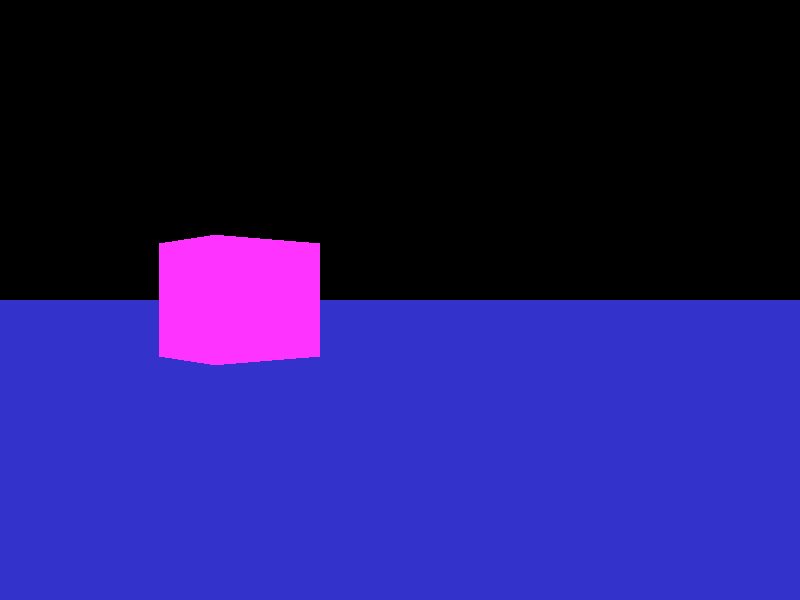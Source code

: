 //default camera pointing down negative z - case 0
//camera {
//location  <0, 0, 20>
//up        <0,  1,  0>
//right     <1.33333, 0,  0>
//look_at   <0, 0, 0>
//}

//camera pointing down positive x - case 1
//camera {
//location  <-14, 0,0> 
//up        <0,  1,  0>
//right     <0, 0,  1.3333>
//look_at   <0, 0, 0>
//}

//camera pointing down negative x - case 2
//camera {
//location  <14, 0,0> 
//up        <0,  1,  0>
//right     <0, 0,  -1.3333>
//look_at   <0, 0, 0>
//}

//camera pointing around 45 degrees
camera {
location  <14, 0,14> 
up        <0,  1,  0>
right     <.94, 0,  -.94>
look_at   <0, 0, 0>
}


light_source {<-100, 100, 100> color rgb <1.5, 1.5, 1.5>}

plane {<0, 1, 0>, -4
      pigment {color rgb <0.2, 0.2, 0.8>}
      finish {ambient 0.4 diffuse 0.8 reflection 0.4}
}

//box { <-2, -2, -2>, <2, 2, 2>
//  pigment { color rgb <1.0, 0.2, 1.0>}
//  finish {ambient 0.2 diffuse 0.8}
//}


box { <-2, -2, -2>, <2, 2, 2>
  pigment { color rgb <1.0, 0.2, 1.0>}
  finish {ambient 0.2 diffuse 0.8}
  rotate <0, -90, 0>
  translate <3, 0, -5>
}